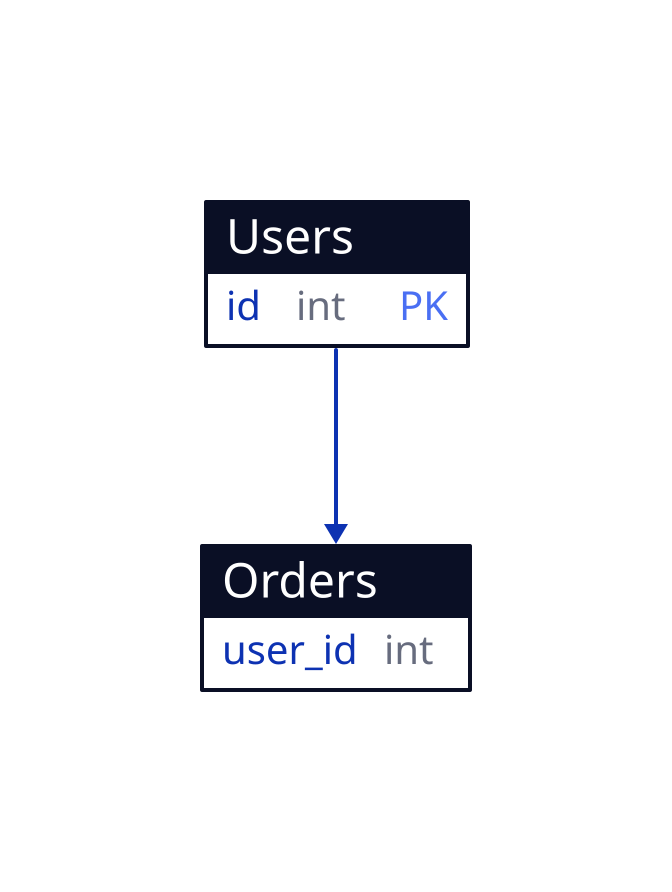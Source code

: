 users: Users {
    shape: sql_table
    id: int {constraint: primary_key}
}

orders: Orders {
    shape: sql_table
    user_id: int
}

orders.user_id <- users.id



